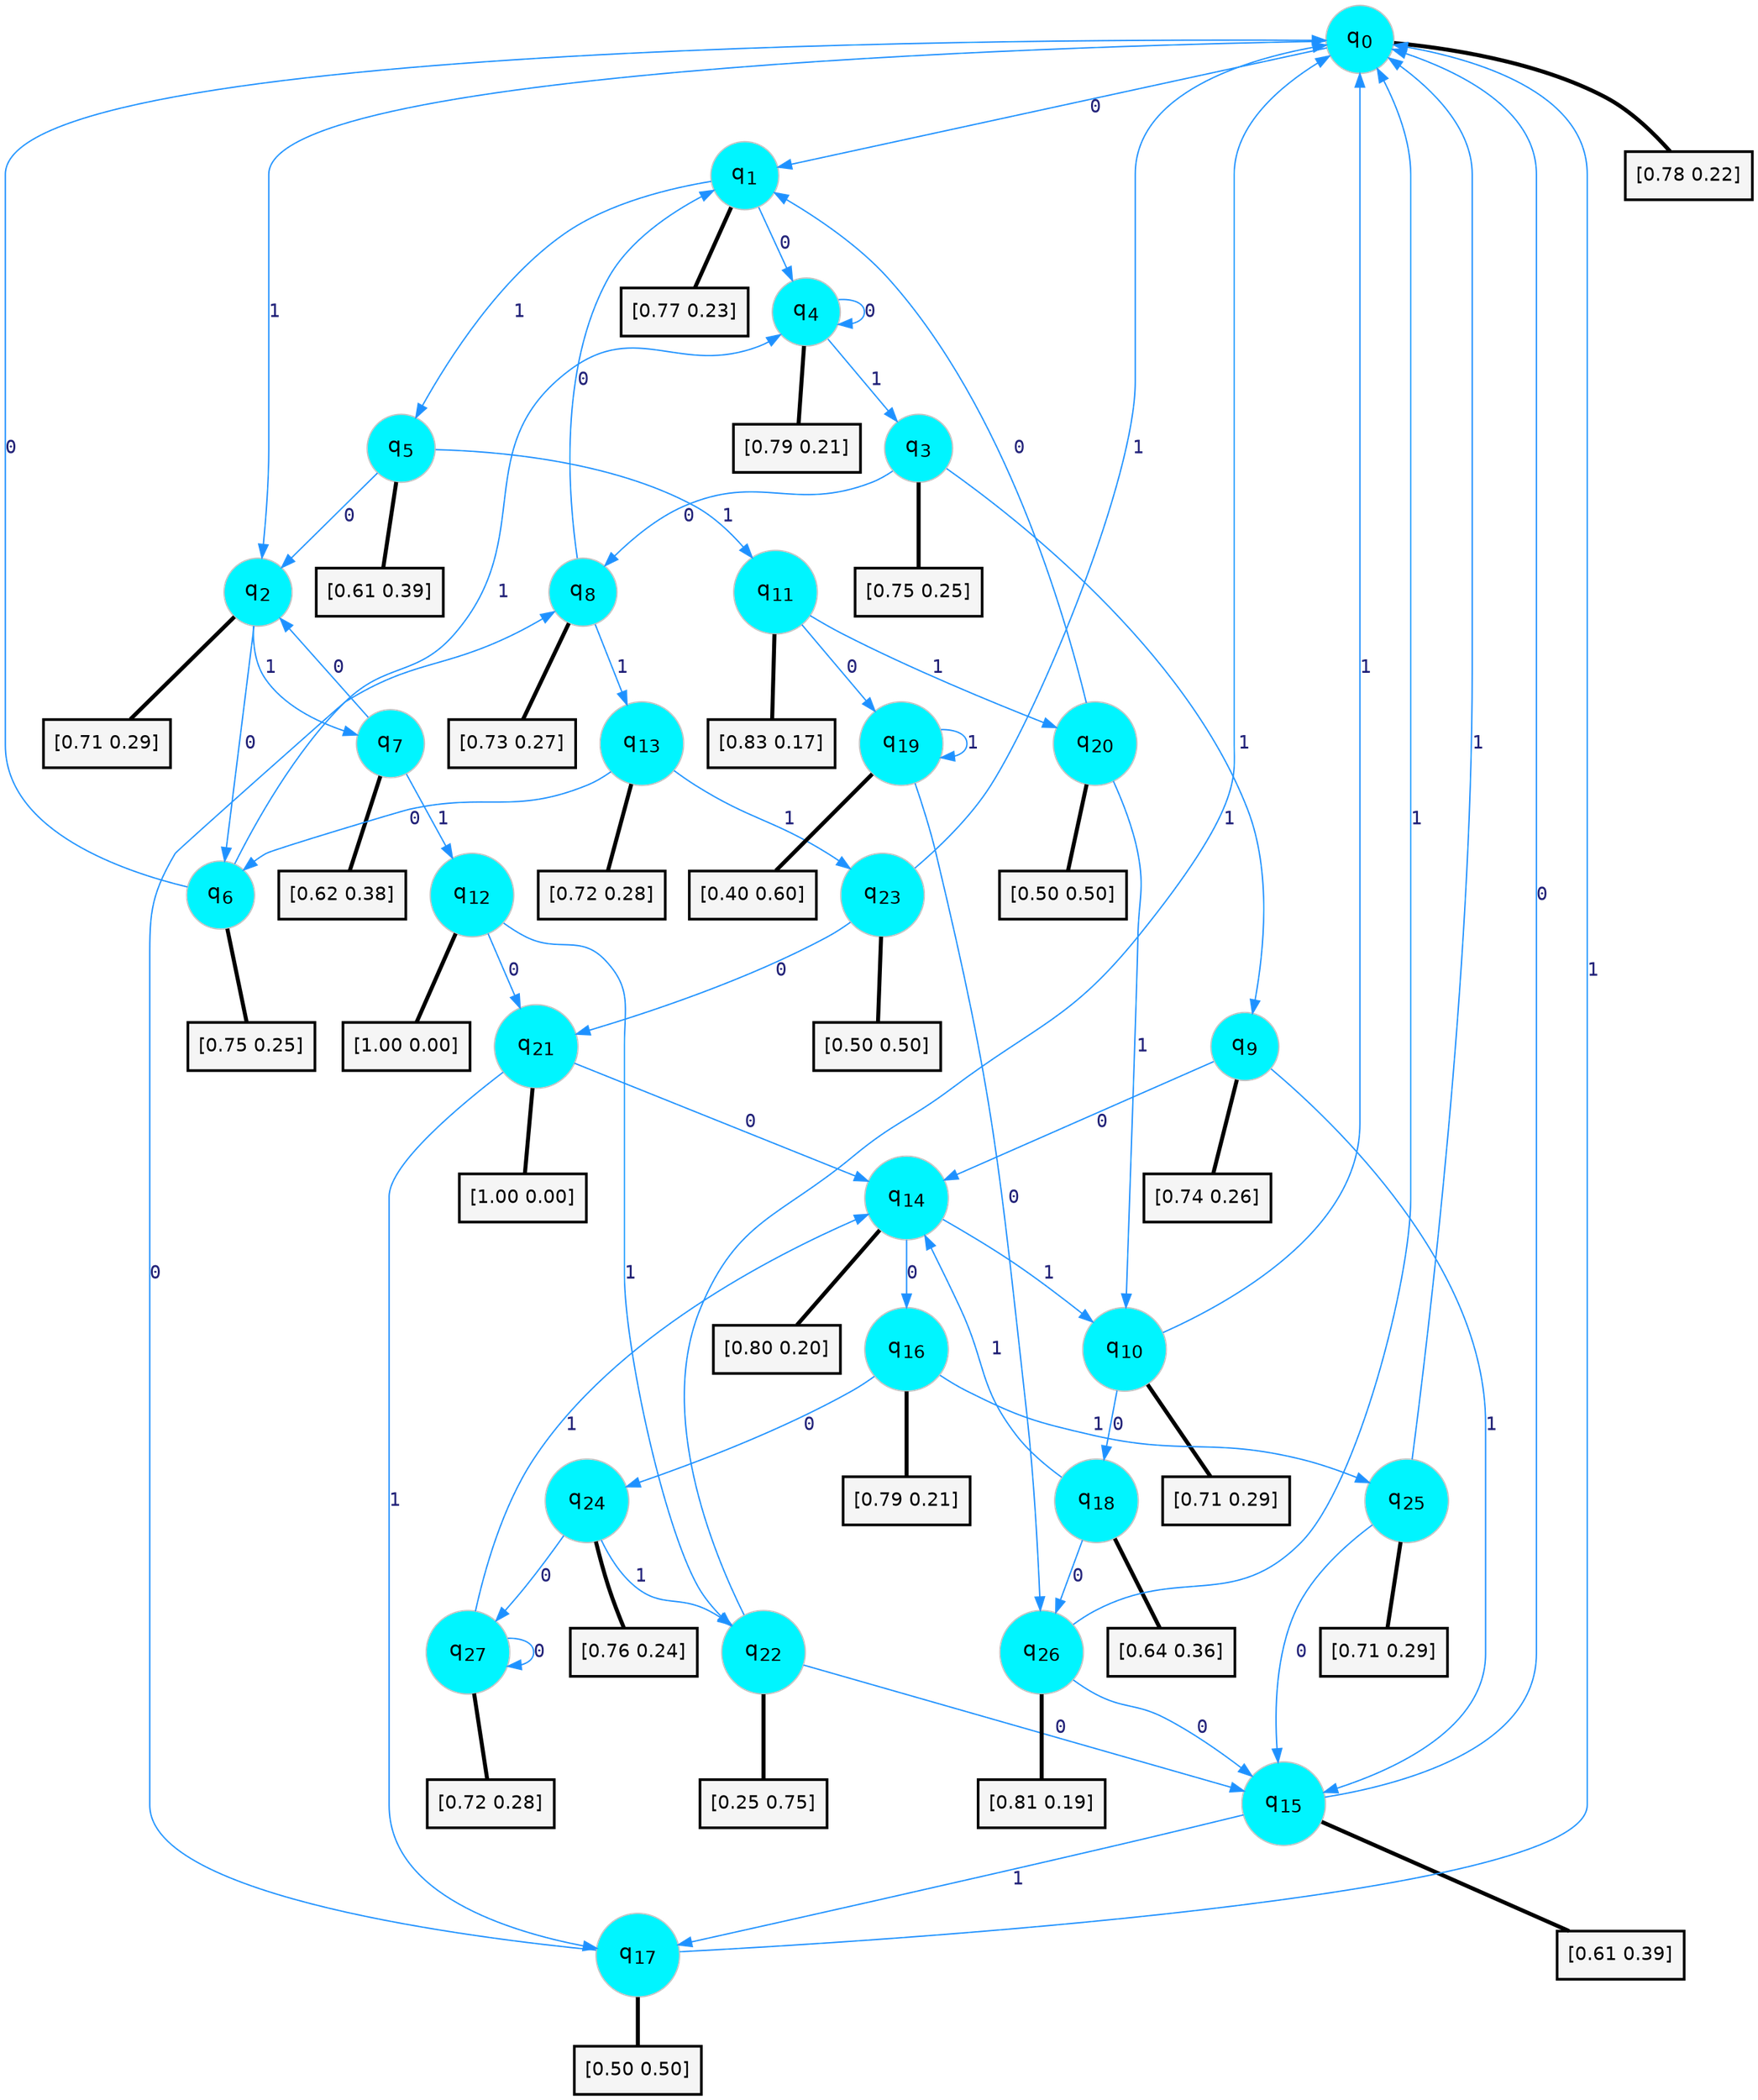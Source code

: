 digraph G {
graph [
bgcolor=transparent, dpi=300, rankdir=TD, size="40,25"];
node [
color=gray, fillcolor=turquoise1, fontcolor=black, fontname=Helvetica, fontsize=16, fontweight=bold, shape=circle, style=filled];
edge [
arrowsize=1, color=dodgerblue1, fontcolor=midnightblue, fontname=courier, fontweight=bold, penwidth=1, style=solid, weight=20];
0[label=<q<SUB>0</SUB>>];
1[label=<q<SUB>1</SUB>>];
2[label=<q<SUB>2</SUB>>];
3[label=<q<SUB>3</SUB>>];
4[label=<q<SUB>4</SUB>>];
5[label=<q<SUB>5</SUB>>];
6[label=<q<SUB>6</SUB>>];
7[label=<q<SUB>7</SUB>>];
8[label=<q<SUB>8</SUB>>];
9[label=<q<SUB>9</SUB>>];
10[label=<q<SUB>10</SUB>>];
11[label=<q<SUB>11</SUB>>];
12[label=<q<SUB>12</SUB>>];
13[label=<q<SUB>13</SUB>>];
14[label=<q<SUB>14</SUB>>];
15[label=<q<SUB>15</SUB>>];
16[label=<q<SUB>16</SUB>>];
17[label=<q<SUB>17</SUB>>];
18[label=<q<SUB>18</SUB>>];
19[label=<q<SUB>19</SUB>>];
20[label=<q<SUB>20</SUB>>];
21[label=<q<SUB>21</SUB>>];
22[label=<q<SUB>22</SUB>>];
23[label=<q<SUB>23</SUB>>];
24[label=<q<SUB>24</SUB>>];
25[label=<q<SUB>25</SUB>>];
26[label=<q<SUB>26</SUB>>];
27[label=<q<SUB>27</SUB>>];
28[label="[0.78 0.22]", shape=box,fontcolor=black, fontname=Helvetica, fontsize=14, penwidth=2, fillcolor=whitesmoke,color=black];
29[label="[0.77 0.23]", shape=box,fontcolor=black, fontname=Helvetica, fontsize=14, penwidth=2, fillcolor=whitesmoke,color=black];
30[label="[0.71 0.29]", shape=box,fontcolor=black, fontname=Helvetica, fontsize=14, penwidth=2, fillcolor=whitesmoke,color=black];
31[label="[0.75 0.25]", shape=box,fontcolor=black, fontname=Helvetica, fontsize=14, penwidth=2, fillcolor=whitesmoke,color=black];
32[label="[0.79 0.21]", shape=box,fontcolor=black, fontname=Helvetica, fontsize=14, penwidth=2, fillcolor=whitesmoke,color=black];
33[label="[0.61 0.39]", shape=box,fontcolor=black, fontname=Helvetica, fontsize=14, penwidth=2, fillcolor=whitesmoke,color=black];
34[label="[0.75 0.25]", shape=box,fontcolor=black, fontname=Helvetica, fontsize=14, penwidth=2, fillcolor=whitesmoke,color=black];
35[label="[0.62 0.38]", shape=box,fontcolor=black, fontname=Helvetica, fontsize=14, penwidth=2, fillcolor=whitesmoke,color=black];
36[label="[0.73 0.27]", shape=box,fontcolor=black, fontname=Helvetica, fontsize=14, penwidth=2, fillcolor=whitesmoke,color=black];
37[label="[0.74 0.26]", shape=box,fontcolor=black, fontname=Helvetica, fontsize=14, penwidth=2, fillcolor=whitesmoke,color=black];
38[label="[0.71 0.29]", shape=box,fontcolor=black, fontname=Helvetica, fontsize=14, penwidth=2, fillcolor=whitesmoke,color=black];
39[label="[0.83 0.17]", shape=box,fontcolor=black, fontname=Helvetica, fontsize=14, penwidth=2, fillcolor=whitesmoke,color=black];
40[label="[1.00 0.00]", shape=box,fontcolor=black, fontname=Helvetica, fontsize=14, penwidth=2, fillcolor=whitesmoke,color=black];
41[label="[0.72 0.28]", shape=box,fontcolor=black, fontname=Helvetica, fontsize=14, penwidth=2, fillcolor=whitesmoke,color=black];
42[label="[0.80 0.20]", shape=box,fontcolor=black, fontname=Helvetica, fontsize=14, penwidth=2, fillcolor=whitesmoke,color=black];
43[label="[0.61 0.39]", shape=box,fontcolor=black, fontname=Helvetica, fontsize=14, penwidth=2, fillcolor=whitesmoke,color=black];
44[label="[0.79 0.21]", shape=box,fontcolor=black, fontname=Helvetica, fontsize=14, penwidth=2, fillcolor=whitesmoke,color=black];
45[label="[0.50 0.50]", shape=box,fontcolor=black, fontname=Helvetica, fontsize=14, penwidth=2, fillcolor=whitesmoke,color=black];
46[label="[0.64 0.36]", shape=box,fontcolor=black, fontname=Helvetica, fontsize=14, penwidth=2, fillcolor=whitesmoke,color=black];
47[label="[0.40 0.60]", shape=box,fontcolor=black, fontname=Helvetica, fontsize=14, penwidth=2, fillcolor=whitesmoke,color=black];
48[label="[0.50 0.50]", shape=box,fontcolor=black, fontname=Helvetica, fontsize=14, penwidth=2, fillcolor=whitesmoke,color=black];
49[label="[1.00 0.00]", shape=box,fontcolor=black, fontname=Helvetica, fontsize=14, penwidth=2, fillcolor=whitesmoke,color=black];
50[label="[0.25 0.75]", shape=box,fontcolor=black, fontname=Helvetica, fontsize=14, penwidth=2, fillcolor=whitesmoke,color=black];
51[label="[0.50 0.50]", shape=box,fontcolor=black, fontname=Helvetica, fontsize=14, penwidth=2, fillcolor=whitesmoke,color=black];
52[label="[0.76 0.24]", shape=box,fontcolor=black, fontname=Helvetica, fontsize=14, penwidth=2, fillcolor=whitesmoke,color=black];
53[label="[0.71 0.29]", shape=box,fontcolor=black, fontname=Helvetica, fontsize=14, penwidth=2, fillcolor=whitesmoke,color=black];
54[label="[0.81 0.19]", shape=box,fontcolor=black, fontname=Helvetica, fontsize=14, penwidth=2, fillcolor=whitesmoke,color=black];
55[label="[0.72 0.28]", shape=box,fontcolor=black, fontname=Helvetica, fontsize=14, penwidth=2, fillcolor=whitesmoke,color=black];
0->1 [label=0];
0->2 [label=1];
0->28 [arrowhead=none, penwidth=3,color=black];
1->4 [label=0];
1->5 [label=1];
1->29 [arrowhead=none, penwidth=3,color=black];
2->6 [label=0];
2->7 [label=1];
2->30 [arrowhead=none, penwidth=3,color=black];
3->8 [label=0];
3->9 [label=1];
3->31 [arrowhead=none, penwidth=3,color=black];
4->4 [label=0];
4->3 [label=1];
4->32 [arrowhead=none, penwidth=3,color=black];
5->2 [label=0];
5->11 [label=1];
5->33 [arrowhead=none, penwidth=3,color=black];
6->0 [label=0];
6->4 [label=1];
6->34 [arrowhead=none, penwidth=3,color=black];
7->2 [label=0];
7->12 [label=1];
7->35 [arrowhead=none, penwidth=3,color=black];
8->1 [label=0];
8->13 [label=1];
8->36 [arrowhead=none, penwidth=3,color=black];
9->14 [label=0];
9->15 [label=1];
9->37 [arrowhead=none, penwidth=3,color=black];
10->18 [label=0];
10->0 [label=1];
10->38 [arrowhead=none, penwidth=3,color=black];
11->19 [label=0];
11->20 [label=1];
11->39 [arrowhead=none, penwidth=3,color=black];
12->21 [label=0];
12->22 [label=1];
12->40 [arrowhead=none, penwidth=3,color=black];
13->6 [label=0];
13->23 [label=1];
13->41 [arrowhead=none, penwidth=3,color=black];
14->16 [label=0];
14->10 [label=1];
14->42 [arrowhead=none, penwidth=3,color=black];
15->0 [label=0];
15->17 [label=1];
15->43 [arrowhead=none, penwidth=3,color=black];
16->24 [label=0];
16->25 [label=1];
16->44 [arrowhead=none, penwidth=3,color=black];
17->8 [label=0];
17->0 [label=1];
17->45 [arrowhead=none, penwidth=3,color=black];
18->26 [label=0];
18->14 [label=1];
18->46 [arrowhead=none, penwidth=3,color=black];
19->26 [label=0];
19->19 [label=1];
19->47 [arrowhead=none, penwidth=3,color=black];
20->1 [label=0];
20->10 [label=1];
20->48 [arrowhead=none, penwidth=3,color=black];
21->14 [label=0];
21->17 [label=1];
21->49 [arrowhead=none, penwidth=3,color=black];
22->15 [label=0];
22->0 [label=1];
22->50 [arrowhead=none, penwidth=3,color=black];
23->21 [label=0];
23->0 [label=1];
23->51 [arrowhead=none, penwidth=3,color=black];
24->27 [label=0];
24->22 [label=1];
24->52 [arrowhead=none, penwidth=3,color=black];
25->15 [label=0];
25->0 [label=1];
25->53 [arrowhead=none, penwidth=3,color=black];
26->15 [label=0];
26->0 [label=1];
26->54 [arrowhead=none, penwidth=3,color=black];
27->27 [label=0];
27->14 [label=1];
27->55 [arrowhead=none, penwidth=3,color=black];
}

